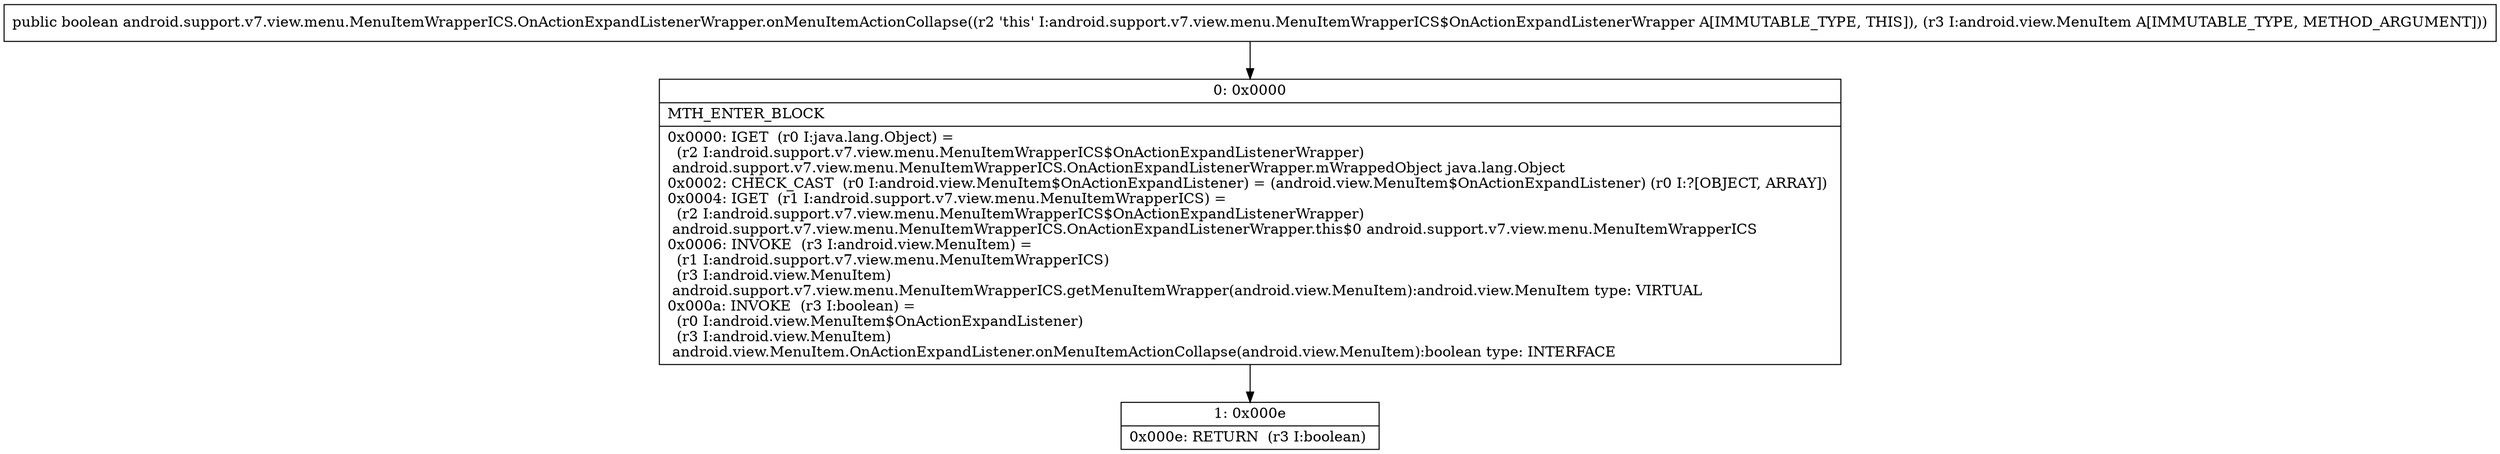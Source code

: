 digraph "CFG forandroid.support.v7.view.menu.MenuItemWrapperICS.OnActionExpandListenerWrapper.onMenuItemActionCollapse(Landroid\/view\/MenuItem;)Z" {
Node_0 [shape=record,label="{0\:\ 0x0000|MTH_ENTER_BLOCK\l|0x0000: IGET  (r0 I:java.lang.Object) = \l  (r2 I:android.support.v7.view.menu.MenuItemWrapperICS$OnActionExpandListenerWrapper)\l android.support.v7.view.menu.MenuItemWrapperICS.OnActionExpandListenerWrapper.mWrappedObject java.lang.Object \l0x0002: CHECK_CAST  (r0 I:android.view.MenuItem$OnActionExpandListener) = (android.view.MenuItem$OnActionExpandListener) (r0 I:?[OBJECT, ARRAY]) \l0x0004: IGET  (r1 I:android.support.v7.view.menu.MenuItemWrapperICS) = \l  (r2 I:android.support.v7.view.menu.MenuItemWrapperICS$OnActionExpandListenerWrapper)\l android.support.v7.view.menu.MenuItemWrapperICS.OnActionExpandListenerWrapper.this$0 android.support.v7.view.menu.MenuItemWrapperICS \l0x0006: INVOKE  (r3 I:android.view.MenuItem) = \l  (r1 I:android.support.v7.view.menu.MenuItemWrapperICS)\l  (r3 I:android.view.MenuItem)\l android.support.v7.view.menu.MenuItemWrapperICS.getMenuItemWrapper(android.view.MenuItem):android.view.MenuItem type: VIRTUAL \l0x000a: INVOKE  (r3 I:boolean) = \l  (r0 I:android.view.MenuItem$OnActionExpandListener)\l  (r3 I:android.view.MenuItem)\l android.view.MenuItem.OnActionExpandListener.onMenuItemActionCollapse(android.view.MenuItem):boolean type: INTERFACE \l}"];
Node_1 [shape=record,label="{1\:\ 0x000e|0x000e: RETURN  (r3 I:boolean) \l}"];
MethodNode[shape=record,label="{public boolean android.support.v7.view.menu.MenuItemWrapperICS.OnActionExpandListenerWrapper.onMenuItemActionCollapse((r2 'this' I:android.support.v7.view.menu.MenuItemWrapperICS$OnActionExpandListenerWrapper A[IMMUTABLE_TYPE, THIS]), (r3 I:android.view.MenuItem A[IMMUTABLE_TYPE, METHOD_ARGUMENT])) }"];
MethodNode -> Node_0;
Node_0 -> Node_1;
}

